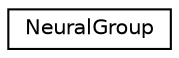 digraph "Graphical Class Hierarchy"
{
  edge [fontname="Helvetica",fontsize="10",labelfontname="Helvetica",labelfontsize="10"];
  node [fontname="Helvetica",fontsize="10",shape=record];
  rankdir="LR";
  Node1 [label="NeuralGroup",height=0.2,width=0.4,color="black", fillcolor="white", style="filled",URL="$class_neural_group.html"];
}

